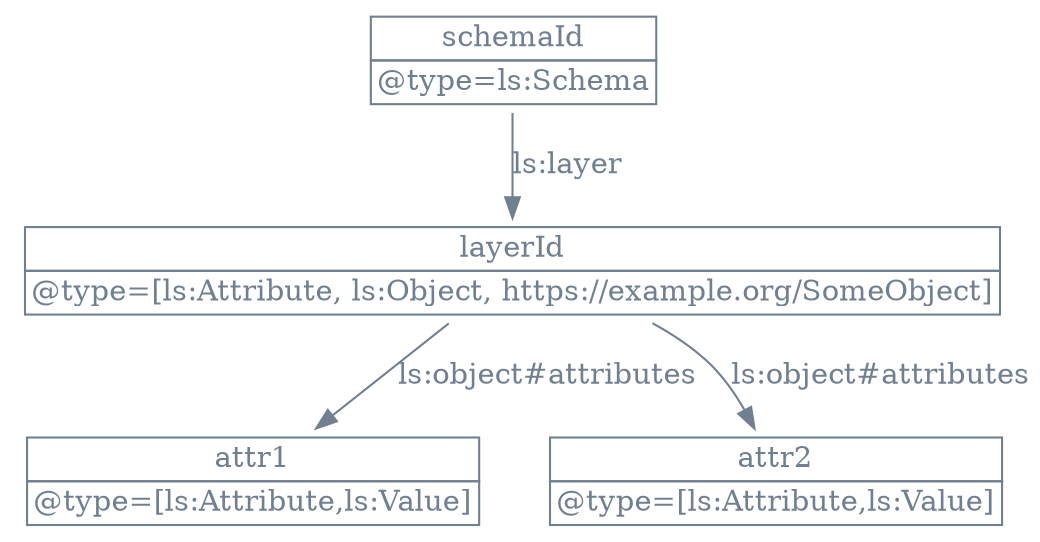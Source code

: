 digraph g {


  node[color="slategray",fontcolor="slategray",shape="plaintext"];
  edge[color="slategray",fontcolor="slategray"];

  schemaRoot [ label=<
  <table border="0" cellborder="1" cellspacing="0">
  <tr><td>schemaId</td></tr>
  <tr><td>@type=ls:Schema</td></tr>
  </table>>];
  
  layerRoot [ label=<
  <table border="0" cellborder="1" cellspacing="0">
  <tr><td>layerId</td></tr>
  <tr><td>@type=[ls:Attribute, ls:Object, https://example.org/SomeObject]</td></tr>
  </table>>];

  attribute1 [ label=<
  <table border="0" cellborder="1" cellspacing="0">
  <tr><td>attr1</td></tr>
  <tr><td>@type=[ls:Attribute,ls:Value]</td></tr>
  </table>>];
  attribute2 [ label=<
  <table border="0" cellborder="1" cellspacing="0">
  <tr><td>attr2</td></tr>
  <tr><td>@type=[ls:Attribute,ls:Value]</td></tr>
  </table>>];

  schemaRoot -> layerRoot [ label="ls:layer"];
  layerRoot -> attribute1 [  label="ls:object#attributes"];
  layerRoot -> attribute2 [  label="ls:object#attributes"];
}
